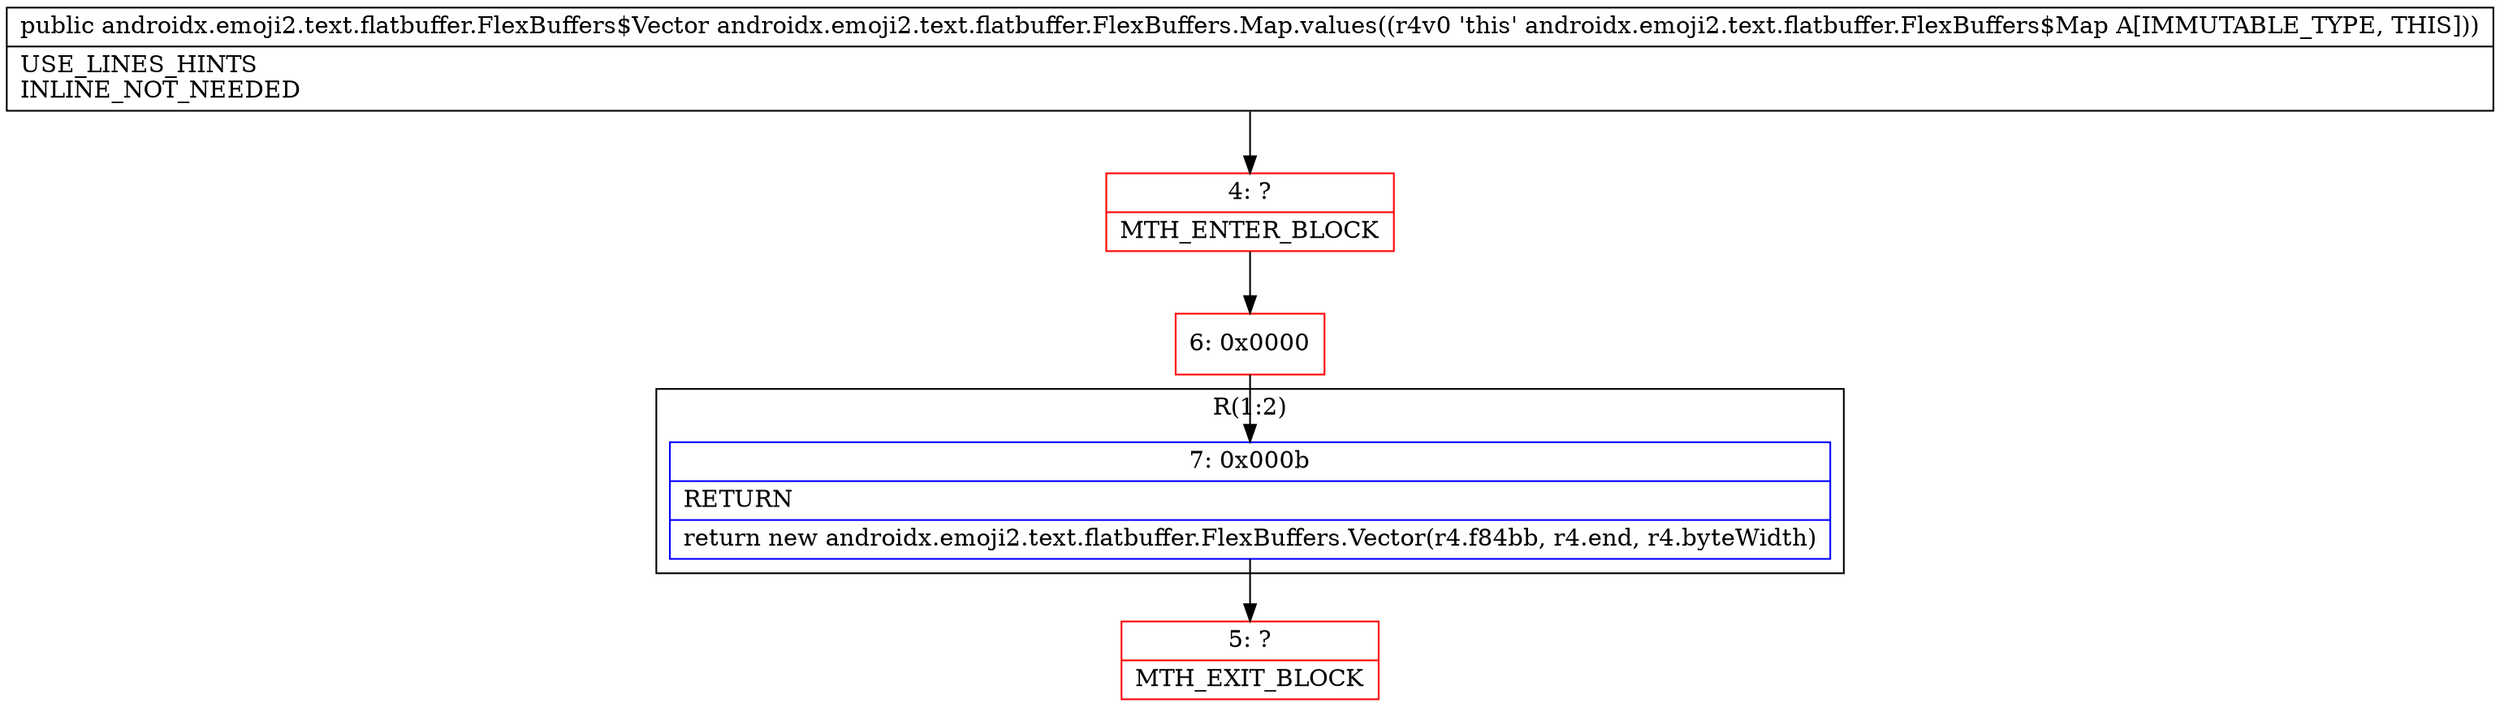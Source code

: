 digraph "CFG forandroidx.emoji2.text.flatbuffer.FlexBuffers.Map.values()Landroidx\/emoji2\/text\/flatbuffer\/FlexBuffers$Vector;" {
subgraph cluster_Region_428006341 {
label = "R(1:2)";
node [shape=record,color=blue];
Node_7 [shape=record,label="{7\:\ 0x000b|RETURN\l|return new androidx.emoji2.text.flatbuffer.FlexBuffers.Vector(r4.f84bb, r4.end, r4.byteWidth)\l}"];
}
Node_4 [shape=record,color=red,label="{4\:\ ?|MTH_ENTER_BLOCK\l}"];
Node_6 [shape=record,color=red,label="{6\:\ 0x0000}"];
Node_5 [shape=record,color=red,label="{5\:\ ?|MTH_EXIT_BLOCK\l}"];
MethodNode[shape=record,label="{public androidx.emoji2.text.flatbuffer.FlexBuffers$Vector androidx.emoji2.text.flatbuffer.FlexBuffers.Map.values((r4v0 'this' androidx.emoji2.text.flatbuffer.FlexBuffers$Map A[IMMUTABLE_TYPE, THIS]))  | USE_LINES_HINTS\lINLINE_NOT_NEEDED\l}"];
MethodNode -> Node_4;Node_7 -> Node_5;
Node_4 -> Node_6;
Node_6 -> Node_7;
}

